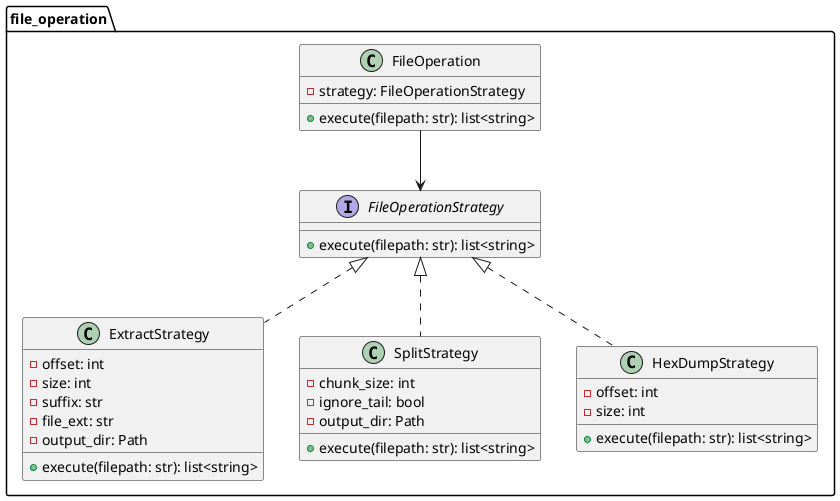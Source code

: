 @startuml
' パッケージ構成（任意）
package "file_operation" {
    interface FileOperationStrategy {
        +execute(filepath: str): list<string>
    }

    class FileOperation {
        -strategy: FileOperationStrategy
        +execute(filepath: str): list<string>
    }

    class ExtractStrategy {
        -offset: int
        -size: int
        -suffix: str
        -file_ext: str
        -output_dir: Path
        +execute(filepath: str): list<string>
    }

    class SplitStrategy {
        -chunk_size: int
        -ignore_tail: bool
        -output_dir: Path
        +execute(filepath: str): list<string>
    }

    class HexDumpStrategy {
        -offset: int
        -size: int
        +execute(filepath: str): list<string>
    }

    FileOperationStrategy <|.. ExtractStrategy
    FileOperationStrategy <|.. SplitStrategy
    FileOperationStrategy <|.. HexDumpStrategy

    FileOperation --> FileOperationStrategy
}

@enduml
